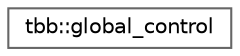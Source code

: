 digraph "类继承关系图"
{
 // LATEX_PDF_SIZE
  bgcolor="transparent";
  edge [fontname=Helvetica,fontsize=10,labelfontname=Helvetica,labelfontsize=10];
  node [fontname=Helvetica,fontsize=10,shape=box,height=0.2,width=0.4];
  rankdir="LR";
  Node0 [id="Node000000",label="tbb::global_control",height=0.2,width=0.4,color="grey40", fillcolor="white", style="filled",URL="$classtbb_1_1global__control.html",tooltip=" "];
}
